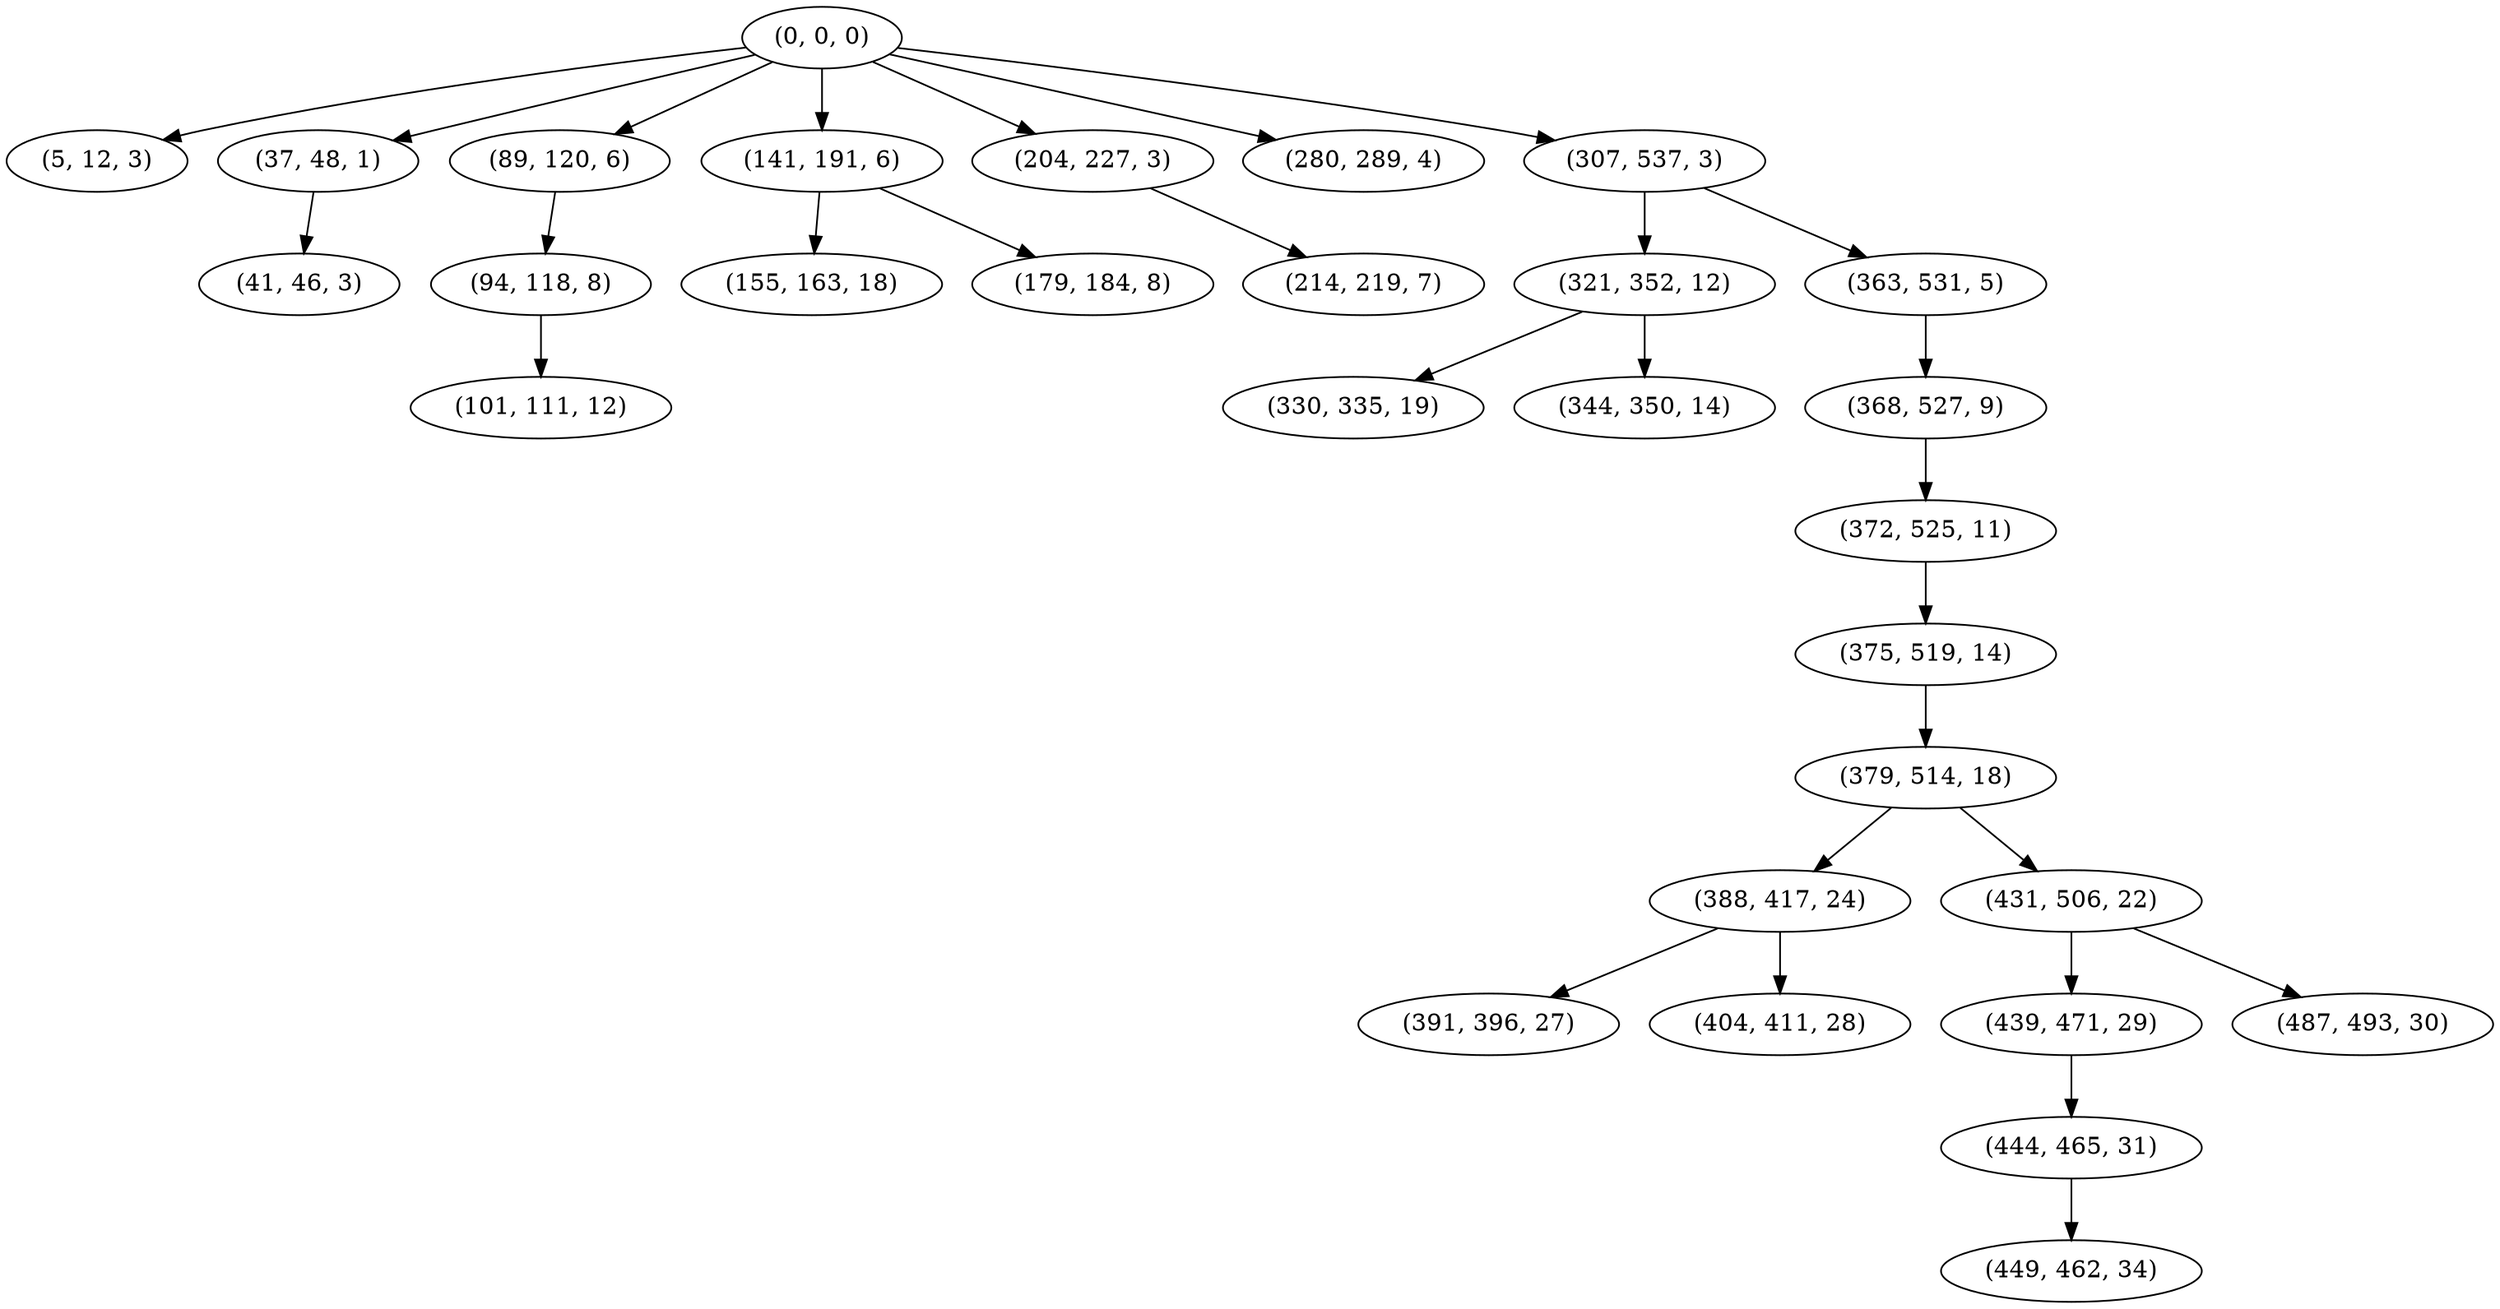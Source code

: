 digraph tree {
    "(0, 0, 0)";
    "(5, 12, 3)";
    "(37, 48, 1)";
    "(41, 46, 3)";
    "(89, 120, 6)";
    "(94, 118, 8)";
    "(101, 111, 12)";
    "(141, 191, 6)";
    "(155, 163, 18)";
    "(179, 184, 8)";
    "(204, 227, 3)";
    "(214, 219, 7)";
    "(280, 289, 4)";
    "(307, 537, 3)";
    "(321, 352, 12)";
    "(330, 335, 19)";
    "(344, 350, 14)";
    "(363, 531, 5)";
    "(368, 527, 9)";
    "(372, 525, 11)";
    "(375, 519, 14)";
    "(379, 514, 18)";
    "(388, 417, 24)";
    "(391, 396, 27)";
    "(404, 411, 28)";
    "(431, 506, 22)";
    "(439, 471, 29)";
    "(444, 465, 31)";
    "(449, 462, 34)";
    "(487, 493, 30)";
    "(0, 0, 0)" -> "(5, 12, 3)";
    "(0, 0, 0)" -> "(37, 48, 1)";
    "(0, 0, 0)" -> "(89, 120, 6)";
    "(0, 0, 0)" -> "(141, 191, 6)";
    "(0, 0, 0)" -> "(204, 227, 3)";
    "(0, 0, 0)" -> "(280, 289, 4)";
    "(0, 0, 0)" -> "(307, 537, 3)";
    "(37, 48, 1)" -> "(41, 46, 3)";
    "(89, 120, 6)" -> "(94, 118, 8)";
    "(94, 118, 8)" -> "(101, 111, 12)";
    "(141, 191, 6)" -> "(155, 163, 18)";
    "(141, 191, 6)" -> "(179, 184, 8)";
    "(204, 227, 3)" -> "(214, 219, 7)";
    "(307, 537, 3)" -> "(321, 352, 12)";
    "(307, 537, 3)" -> "(363, 531, 5)";
    "(321, 352, 12)" -> "(330, 335, 19)";
    "(321, 352, 12)" -> "(344, 350, 14)";
    "(363, 531, 5)" -> "(368, 527, 9)";
    "(368, 527, 9)" -> "(372, 525, 11)";
    "(372, 525, 11)" -> "(375, 519, 14)";
    "(375, 519, 14)" -> "(379, 514, 18)";
    "(379, 514, 18)" -> "(388, 417, 24)";
    "(379, 514, 18)" -> "(431, 506, 22)";
    "(388, 417, 24)" -> "(391, 396, 27)";
    "(388, 417, 24)" -> "(404, 411, 28)";
    "(431, 506, 22)" -> "(439, 471, 29)";
    "(431, 506, 22)" -> "(487, 493, 30)";
    "(439, 471, 29)" -> "(444, 465, 31)";
    "(444, 465, 31)" -> "(449, 462, 34)";
}
